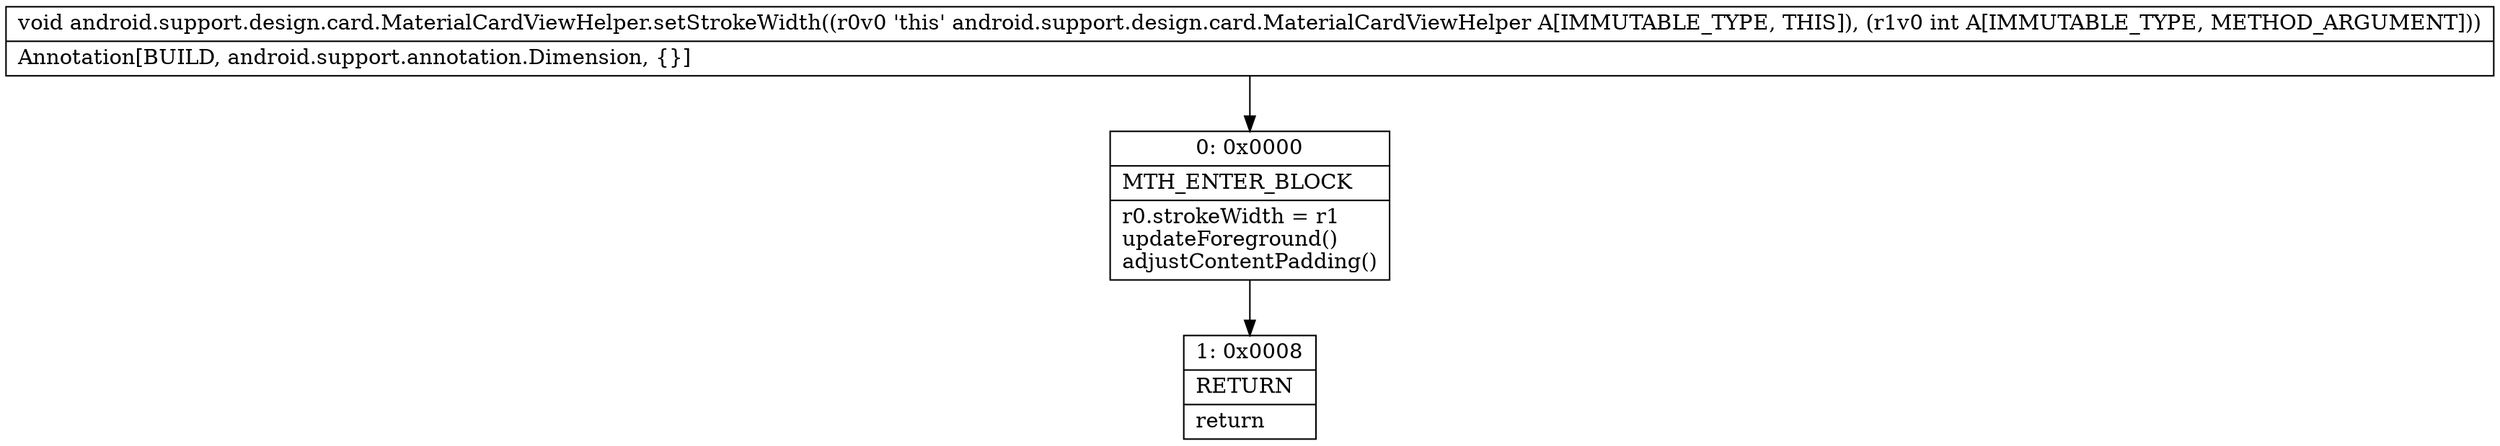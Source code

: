digraph "CFG forandroid.support.design.card.MaterialCardViewHelper.setStrokeWidth(I)V" {
Node_0 [shape=record,label="{0\:\ 0x0000|MTH_ENTER_BLOCK\l|r0.strokeWidth = r1\lupdateForeground()\ladjustContentPadding()\l}"];
Node_1 [shape=record,label="{1\:\ 0x0008|RETURN\l|return\l}"];
MethodNode[shape=record,label="{void android.support.design.card.MaterialCardViewHelper.setStrokeWidth((r0v0 'this' android.support.design.card.MaterialCardViewHelper A[IMMUTABLE_TYPE, THIS]), (r1v0 int A[IMMUTABLE_TYPE, METHOD_ARGUMENT]))  | Annotation[BUILD, android.support.annotation.Dimension, \{\}]\l}"];
MethodNode -> Node_0;
Node_0 -> Node_1;
}

